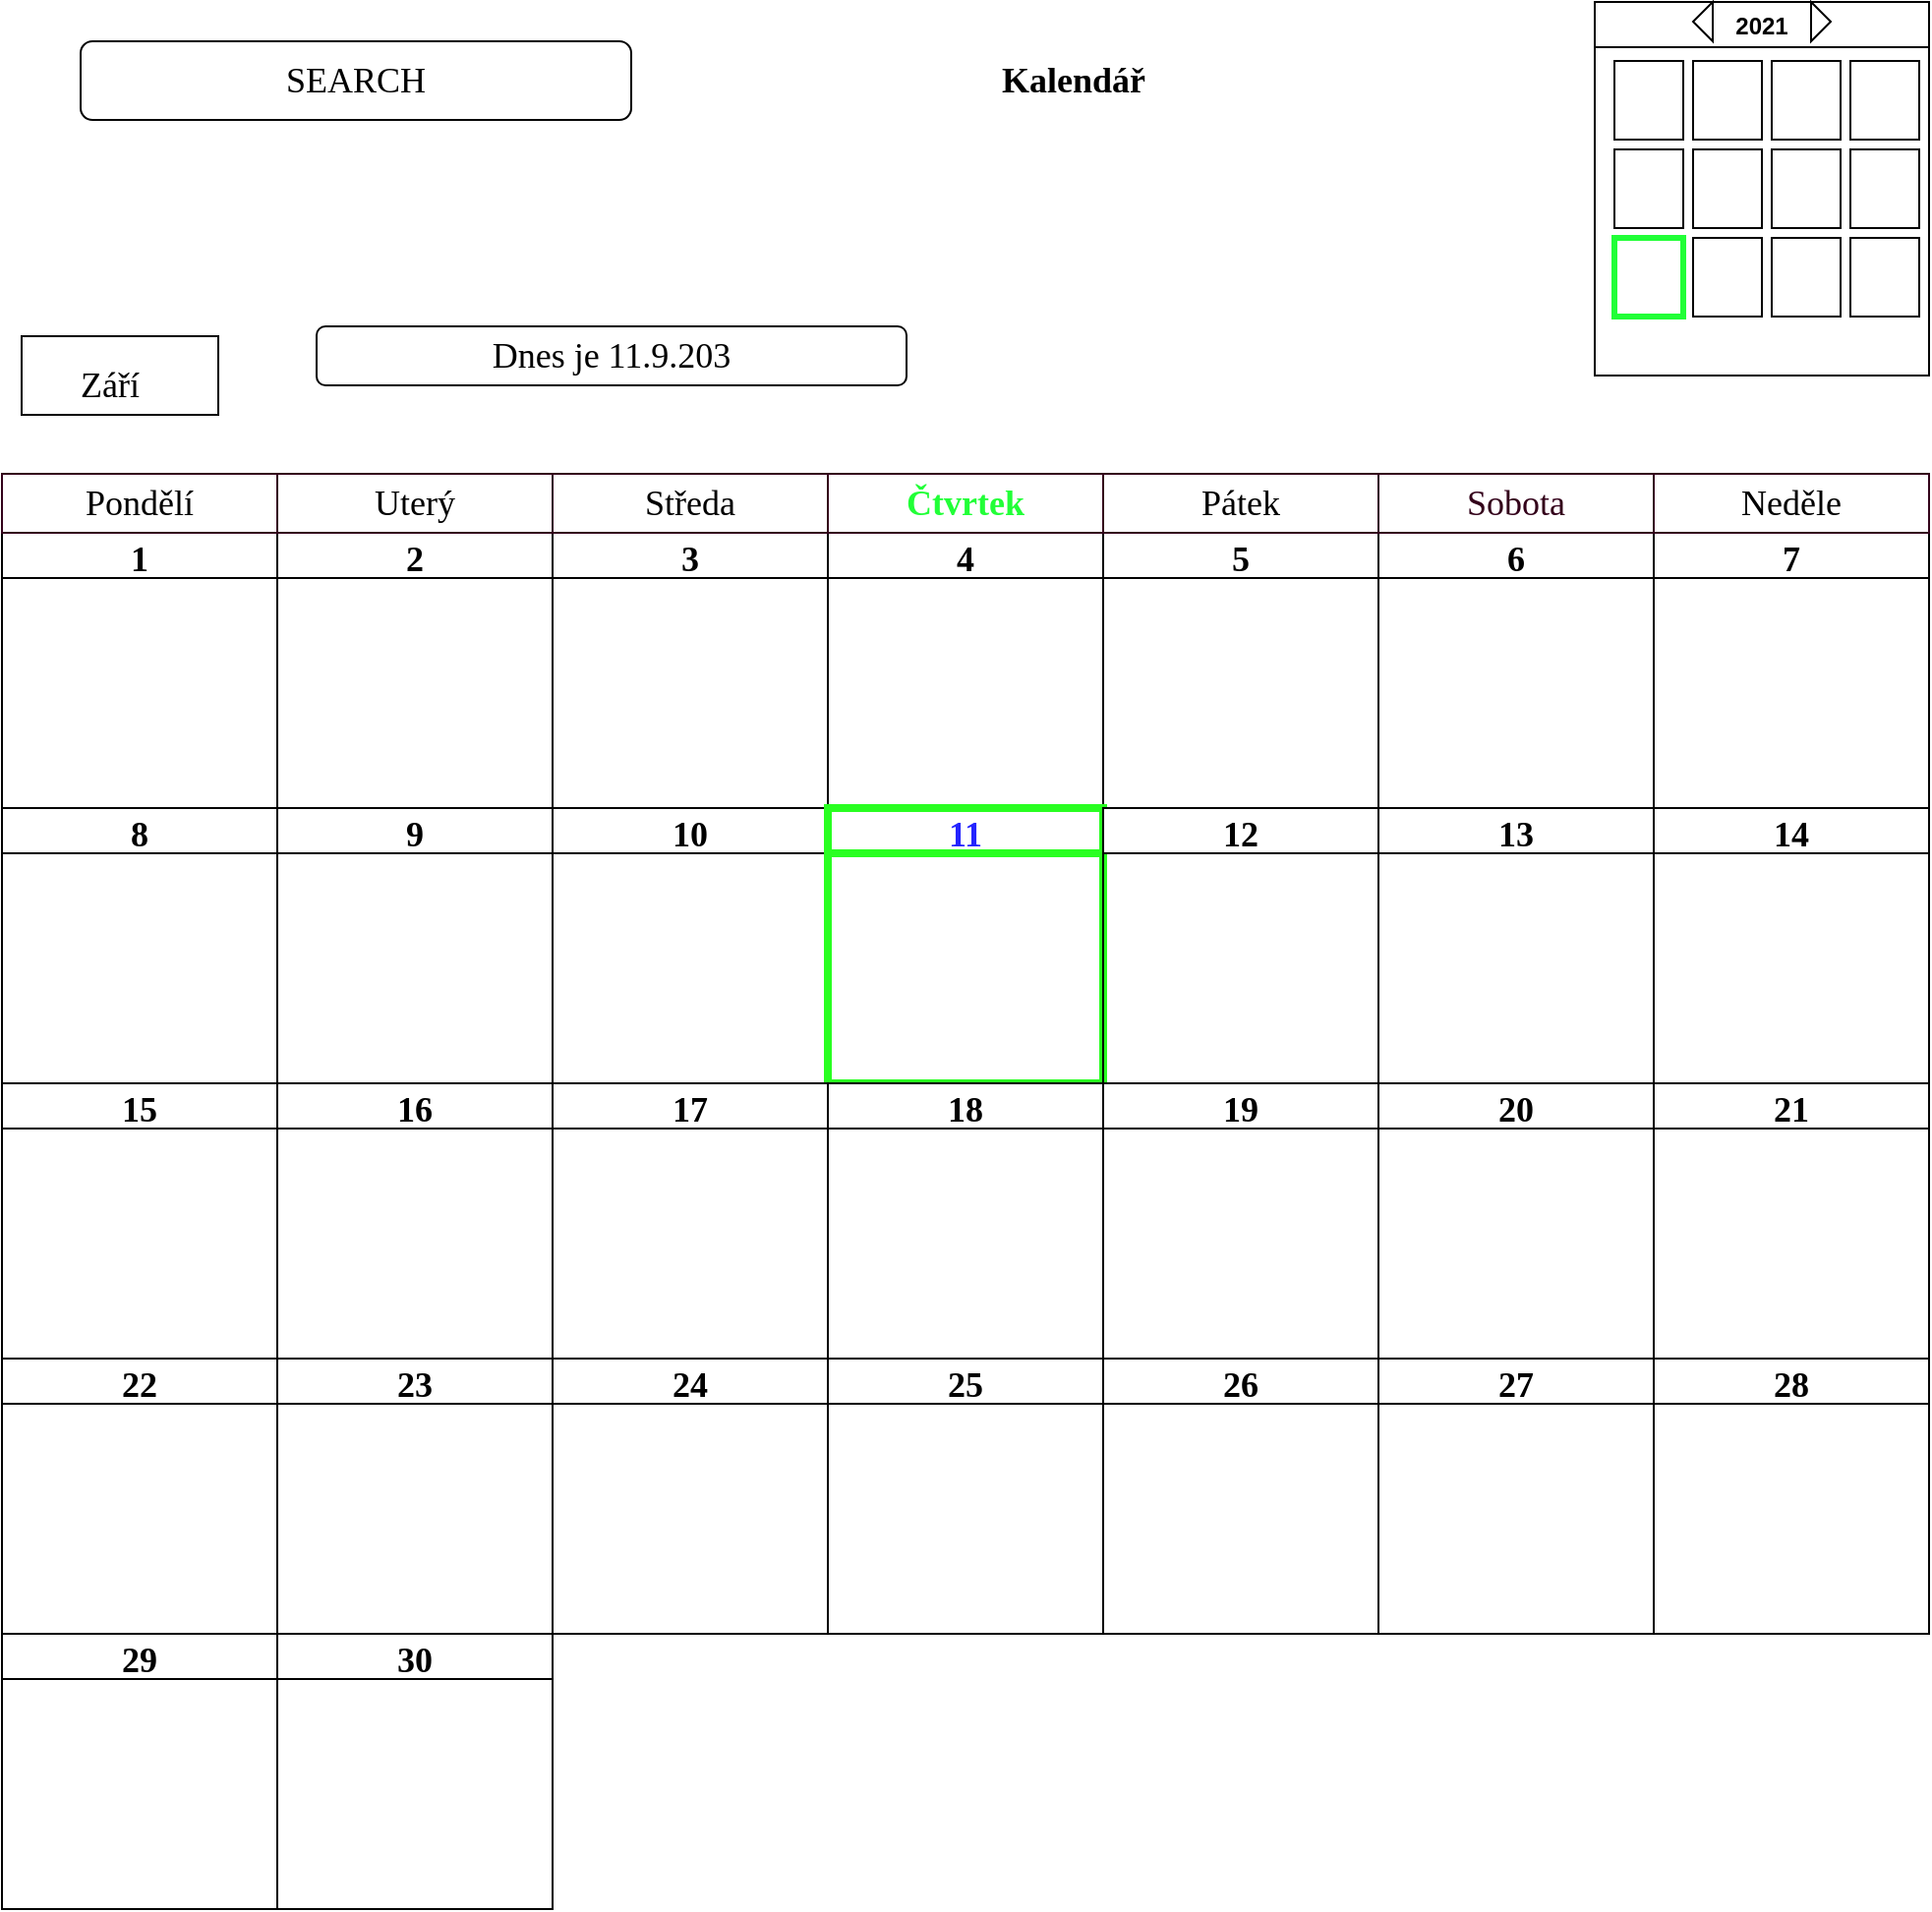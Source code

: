 <mxfile version="15.4.3" type="device"><diagram id="VfXIUoKVmUckIhpRRHXH" name="Page-1"><mxGraphModel dx="1350" dy="793" grid="1" gridSize="10" guides="1" tooltips="1" connect="1" arrows="1" fold="1" page="1" pageScale="1" pageWidth="827" pageHeight="1169" math="0" shadow="0"><root><mxCell id="0"/><mxCell id="1" parent="0"/><mxCell id="DfQgvzxQvHkNUN7d-5pw-1" value="2021" style="swimlane;" vertex="1" parent="1"><mxGeometry x="820" y="20" width="170" height="190" as="geometry"/></mxCell><mxCell id="DfQgvzxQvHkNUN7d-5pw-3" value="" style="triangle;whiteSpace=wrap;html=1;fontFamily=Georgia;fontSize=18;" vertex="1" parent="DfQgvzxQvHkNUN7d-5pw-1"><mxGeometry x="110" width="10" height="20" as="geometry"/></mxCell><mxCell id="DfQgvzxQvHkNUN7d-5pw-4" value="" style="triangle;whiteSpace=wrap;html=1;fontFamily=Georgia;fontSize=18;rotation=-180;" vertex="1" parent="DfQgvzxQvHkNUN7d-5pw-1"><mxGeometry x="50" width="10" height="20" as="geometry"/></mxCell><mxCell id="DfQgvzxQvHkNUN7d-5pw-18" value="" style="shape=partialRectangle;html=1;whiteSpace=wrap;connectable=0;fillColor=none;top=0;left=0;bottom=0;right=0;overflow=hidden;pointerEvents=1;fontFamily=Georgia;fontSize=18;" vertex="1" parent="DfQgvzxQvHkNUN7d-5pw-1"><mxGeometry y="20" width="60" height="40" as="geometry"><mxRectangle width="60" height="40" as="alternateBounds"/></mxGeometry></mxCell><mxCell id="DfQgvzxQvHkNUN7d-5pw-19" value="" style="shape=partialRectangle;html=1;whiteSpace=wrap;connectable=0;fillColor=none;top=0;left=0;bottom=0;right=0;overflow=hidden;pointerEvents=1;fontFamily=Georgia;fontSize=18;" vertex="1" parent="DfQgvzxQvHkNUN7d-5pw-1"><mxGeometry y="20" width="60" height="40" as="geometry"><mxRectangle width="60" height="40" as="alternateBounds"/></mxGeometry></mxCell><mxCell id="DfQgvzxQvHkNUN7d-5pw-20" value="" style="rounded=0;whiteSpace=wrap;html=1;fontFamily=Georgia;fontSize=18;" vertex="1" parent="DfQgvzxQvHkNUN7d-5pw-1"><mxGeometry x="10" y="30" width="35" height="40" as="geometry"/></mxCell><mxCell id="DfQgvzxQvHkNUN7d-5pw-37" value="" style="rounded=0;whiteSpace=wrap;html=1;fontFamily=Georgia;fontSize=18;" vertex="1" parent="DfQgvzxQvHkNUN7d-5pw-1"><mxGeometry x="130" y="30" width="35" height="40" as="geometry"/></mxCell><mxCell id="DfQgvzxQvHkNUN7d-5pw-36" value="" style="rounded=0;whiteSpace=wrap;html=1;fontFamily=Georgia;fontSize=18;" vertex="1" parent="DfQgvzxQvHkNUN7d-5pw-1"><mxGeometry x="90" y="30" width="35" height="40" as="geometry"/></mxCell><mxCell id="DfQgvzxQvHkNUN7d-5pw-35" value="" style="rounded=0;whiteSpace=wrap;html=1;fontFamily=Georgia;fontSize=18;" vertex="1" parent="DfQgvzxQvHkNUN7d-5pw-1"><mxGeometry x="50" y="30" width="35" height="40" as="geometry"/></mxCell><mxCell id="DfQgvzxQvHkNUN7d-5pw-41" value="" style="rounded=0;whiteSpace=wrap;html=1;fontFamily=Georgia;fontSize=18;" vertex="1" parent="DfQgvzxQvHkNUN7d-5pw-1"><mxGeometry x="130" y="75" width="35" height="40" as="geometry"/></mxCell><mxCell id="DfQgvzxQvHkNUN7d-5pw-40" value="" style="rounded=0;whiteSpace=wrap;html=1;fontFamily=Georgia;fontSize=18;" vertex="1" parent="DfQgvzxQvHkNUN7d-5pw-1"><mxGeometry x="90" y="75" width="35" height="40" as="geometry"/></mxCell><mxCell id="DfQgvzxQvHkNUN7d-5pw-39" value="" style="rounded=0;whiteSpace=wrap;html=1;fontFamily=Georgia;fontSize=18;" vertex="1" parent="DfQgvzxQvHkNUN7d-5pw-1"><mxGeometry x="130" y="120" width="35" height="40" as="geometry"/></mxCell><mxCell id="DfQgvzxQvHkNUN7d-5pw-38" value="" style="rounded=0;whiteSpace=wrap;html=1;fontFamily=Georgia;fontSize=18;" vertex="1" parent="DfQgvzxQvHkNUN7d-5pw-1"><mxGeometry x="90" y="120" width="35" height="40" as="geometry"/></mxCell><mxCell id="DfQgvzxQvHkNUN7d-5pw-43" value="" style="rounded=0;whiteSpace=wrap;html=1;fontFamily=Georgia;fontSize=18;" vertex="1" parent="DfQgvzxQvHkNUN7d-5pw-1"><mxGeometry x="50" y="75" width="35" height="40" as="geometry"/></mxCell><mxCell id="DfQgvzxQvHkNUN7d-5pw-42" value="" style="rounded=0;whiteSpace=wrap;html=1;fontFamily=Georgia;fontSize=18;" vertex="1" parent="DfQgvzxQvHkNUN7d-5pw-1"><mxGeometry x="50" y="120" width="35" height="40" as="geometry"/></mxCell><mxCell id="DfQgvzxQvHkNUN7d-5pw-45" value="" style="rounded=0;whiteSpace=wrap;html=1;fontFamily=Georgia;fontSize=18;" vertex="1" parent="DfQgvzxQvHkNUN7d-5pw-1"><mxGeometry x="10" y="75" width="35" height="40" as="geometry"/></mxCell><mxCell id="DfQgvzxQvHkNUN7d-5pw-44" value="" style="rounded=0;whiteSpace=wrap;html=1;fontFamily=Georgia;fontSize=18;strokeColor=#21FF37;strokeWidth=3;" vertex="1" parent="DfQgvzxQvHkNUN7d-5pw-1"><mxGeometry x="10" y="120" width="35" height="40" as="geometry"/></mxCell><mxCell id="DfQgvzxQvHkNUN7d-5pw-2" value="&lt;font style=&quot;font-size: 18px&quot; face=&quot;Georgia&quot;&gt;&lt;b&gt;Kalendář&lt;/b&gt;&lt;/font&gt;" style="text;html=1;strokeColor=none;fillColor=none;align=center;verticalAlign=middle;whiteSpace=wrap;rounded=0;" vertex="1" parent="1"><mxGeometry x="410" y="40" width="290" height="40" as="geometry"/></mxCell><mxCell id="DfQgvzxQvHkNUN7d-5pw-46" value="SEARCH" style="rounded=1;whiteSpace=wrap;html=1;fontFamily=Georgia;fontSize=18;" vertex="1" parent="1"><mxGeometry x="50" y="40" width="280" height="40" as="geometry"/></mxCell><mxCell id="DfQgvzxQvHkNUN7d-5pw-49" value="1" style="swimlane;fontFamily=Georgia;fontSize=18;" vertex="1" parent="1"><mxGeometry x="10" y="290" width="140" height="140" as="geometry"/></mxCell><mxCell id="DfQgvzxQvHkNUN7d-5pw-50" value="2" style="swimlane;fontFamily=Georgia;fontSize=18;" vertex="1" parent="1"><mxGeometry x="150" y="290" width="140" height="140" as="geometry"/></mxCell><mxCell id="DfQgvzxQvHkNUN7d-5pw-51" value="3" style="swimlane;fontFamily=Georgia;fontSize=18;" vertex="1" parent="1"><mxGeometry x="290" y="290" width="140" height="140" as="geometry"/></mxCell><mxCell id="DfQgvzxQvHkNUN7d-5pw-52" value="4" style="swimlane;fontFamily=Georgia;fontSize=18;startSize=23;" vertex="1" parent="1"><mxGeometry x="430" y="290" width="140" height="140" as="geometry"/></mxCell><mxCell id="DfQgvzxQvHkNUN7d-5pw-53" value="5" style="swimlane;fontFamily=Georgia;fontSize=18;startSize=23;" vertex="1" parent="1"><mxGeometry x="570" y="290" width="140" height="140" as="geometry"/></mxCell><mxCell id="DfQgvzxQvHkNUN7d-5pw-69" value="7" style="swimlane;fontFamily=Georgia;fontSize=18;" vertex="1" parent="1"><mxGeometry x="850" y="290" width="140" height="140" as="geometry"/></mxCell><mxCell id="DfQgvzxQvHkNUN7d-5pw-70" value="6" style="swimlane;fontFamily=Georgia;fontSize=18;startSize=23;" vertex="1" parent="1"><mxGeometry x="710" y="290" width="140" height="140" as="geometry"/></mxCell><mxCell id="DfQgvzxQvHkNUN7d-5pw-71" value="8" style="swimlane;fontFamily=Georgia;fontSize=18;startSize=23;" vertex="1" parent="1"><mxGeometry x="10" y="430" width="140" height="140" as="geometry"/></mxCell><mxCell id="DfQgvzxQvHkNUN7d-5pw-72" value="9" style="swimlane;fontFamily=Georgia;fontSize=18;" vertex="1" parent="1"><mxGeometry x="150" y="430" width="140" height="140" as="geometry"/></mxCell><mxCell id="DfQgvzxQvHkNUN7d-5pw-73" value="10" style="swimlane;fontFamily=Georgia;fontSize=18;" vertex="1" parent="1"><mxGeometry x="290" y="430" width="140" height="140" as="geometry"/></mxCell><mxCell id="DfQgvzxQvHkNUN7d-5pw-74" value="11" style="swimlane;fontFamily=Georgia;fontSize=18;fontColor=#2424FF;startSize=23;strokeColor=#29FF21;strokeWidth=4;" vertex="1" parent="1"><mxGeometry x="430" y="430" width="140" height="140" as="geometry"/></mxCell><mxCell id="DfQgvzxQvHkNUN7d-5pw-75" value="12" style="swimlane;fontFamily=Georgia;fontSize=18;" vertex="1" parent="1"><mxGeometry x="570" y="430" width="140" height="140" as="geometry"/></mxCell><mxCell id="DfQgvzxQvHkNUN7d-5pw-76" value="14" style="swimlane;fontFamily=Georgia;fontSize=18;" vertex="1" parent="1"><mxGeometry x="850" y="430" width="140" height="140" as="geometry"/></mxCell><mxCell id="DfQgvzxQvHkNUN7d-5pw-77" value="13" style="swimlane;fontFamily=Georgia;fontSize=18;" vertex="1" parent="1"><mxGeometry x="710" y="430" width="140" height="140" as="geometry"/></mxCell><mxCell id="DfQgvzxQvHkNUN7d-5pw-78" value="15" style="swimlane;fontFamily=Georgia;fontSize=18;" vertex="1" parent="1"><mxGeometry x="10" y="570" width="140" height="140" as="geometry"/></mxCell><mxCell id="DfQgvzxQvHkNUN7d-5pw-79" value="16" style="swimlane;fontFamily=Georgia;fontSize=18;" vertex="1" parent="1"><mxGeometry x="150" y="570" width="140" height="140" as="geometry"/></mxCell><mxCell id="DfQgvzxQvHkNUN7d-5pw-80" value="17" style="swimlane;fontFamily=Georgia;fontSize=18;" vertex="1" parent="1"><mxGeometry x="290" y="570" width="140" height="140" as="geometry"/></mxCell><mxCell id="DfQgvzxQvHkNUN7d-5pw-81" value="18" style="swimlane;fontFamily=Georgia;fontSize=18;" vertex="1" parent="1"><mxGeometry x="430" y="570" width="140" height="140" as="geometry"/></mxCell><mxCell id="DfQgvzxQvHkNUN7d-5pw-82" value="19" style="swimlane;fontFamily=Georgia;fontSize=18;" vertex="1" parent="1"><mxGeometry x="570" y="570" width="140" height="140" as="geometry"/></mxCell><mxCell id="DfQgvzxQvHkNUN7d-5pw-83" value="21" style="swimlane;fontFamily=Georgia;fontSize=18;" vertex="1" parent="1"><mxGeometry x="850" y="570" width="140" height="140" as="geometry"/></mxCell><mxCell id="DfQgvzxQvHkNUN7d-5pw-84" value="20" style="swimlane;fontFamily=Georgia;fontSize=18;" vertex="1" parent="1"><mxGeometry x="710" y="570" width="140" height="140" as="geometry"/></mxCell><mxCell id="DfQgvzxQvHkNUN7d-5pw-85" value="22" style="swimlane;fontFamily=Georgia;fontSize=18;" vertex="1" parent="1"><mxGeometry x="10" y="710" width="140" height="140" as="geometry"/></mxCell><mxCell id="DfQgvzxQvHkNUN7d-5pw-86" value="23" style="swimlane;fontFamily=Georgia;fontSize=18;" vertex="1" parent="1"><mxGeometry x="150" y="710" width="140" height="140" as="geometry"/></mxCell><mxCell id="DfQgvzxQvHkNUN7d-5pw-87" value="24" style="swimlane;fontFamily=Georgia;fontSize=18;" vertex="1" parent="1"><mxGeometry x="290" y="710" width="140" height="140" as="geometry"/></mxCell><mxCell id="DfQgvzxQvHkNUN7d-5pw-88" value="25" style="swimlane;fontFamily=Georgia;fontSize=18;" vertex="1" parent="1"><mxGeometry x="430" y="710" width="140" height="140" as="geometry"/></mxCell><mxCell id="DfQgvzxQvHkNUN7d-5pw-89" value="26" style="swimlane;fontFamily=Georgia;fontSize=18;" vertex="1" parent="1"><mxGeometry x="570" y="710" width="140" height="140" as="geometry"/></mxCell><mxCell id="DfQgvzxQvHkNUN7d-5pw-90" value="28" style="swimlane;fontFamily=Georgia;fontSize=18;" vertex="1" parent="1"><mxGeometry x="850" y="710" width="140" height="140" as="geometry"/></mxCell><mxCell id="DfQgvzxQvHkNUN7d-5pw-91" value="27" style="swimlane;fontFamily=Georgia;fontSize=18;startSize=23;" vertex="1" parent="1"><mxGeometry x="710" y="710" width="140" height="140" as="geometry"/></mxCell><mxCell id="DfQgvzxQvHkNUN7d-5pw-92" value="29" style="swimlane;fontFamily=Georgia;fontSize=18;" vertex="1" parent="1"><mxGeometry x="10" y="850" width="140" height="140" as="geometry"/></mxCell><mxCell id="DfQgvzxQvHkNUN7d-5pw-93" value="30" style="swimlane;fontFamily=Georgia;fontSize=18;" vertex="1" parent="1"><mxGeometry x="150" y="850" width="140" height="140" as="geometry"/></mxCell><mxCell id="DfQgvzxQvHkNUN7d-5pw-99" value="" style="rounded=0;whiteSpace=wrap;html=1;fontFamily=Georgia;fontSize=18;" vertex="1" parent="1"><mxGeometry x="20" y="190" width="100" height="40" as="geometry"/></mxCell><mxCell id="DfQgvzxQvHkNUN7d-5pw-100" value="Září" style="text;html=1;strokeColor=none;fillColor=none;align=center;verticalAlign=middle;whiteSpace=wrap;rounded=0;fontFamily=Georgia;fontSize=18;" vertex="1" parent="1"><mxGeometry x="10" y="190" width="110" height="50" as="geometry"/></mxCell><mxCell id="DfQgvzxQvHkNUN7d-5pw-102" value="Dnes je 11.9.203" style="rounded=1;whiteSpace=wrap;html=1;fontFamily=Georgia;fontSize=18;" vertex="1" parent="1"><mxGeometry x="170" y="185" width="300" height="30" as="geometry"/></mxCell><mxCell id="DfQgvzxQvHkNUN7d-5pw-103" value="&lt;font color=&quot;#000000&quot;&gt;Pondělí&lt;/font&gt;" style="rounded=0;whiteSpace=wrap;html=1;fontFamily=Georgia;fontSize=18;fontColor=#2EFF1F;strokeColor=#33001A;strokeWidth=1;" vertex="1" parent="1"><mxGeometry x="10" y="260" width="140" height="30" as="geometry"/></mxCell><mxCell id="DfQgvzxQvHkNUN7d-5pw-104" value="Uterý" style="rounded=0;whiteSpace=wrap;html=1;fontFamily=Georgia;fontSize=18;fontColor=#000000;strokeColor=#33001A;strokeWidth=1;" vertex="1" parent="1"><mxGeometry x="150" y="260" width="140" height="30" as="geometry"/></mxCell><mxCell id="DfQgvzxQvHkNUN7d-5pw-105" value="Středa" style="rounded=0;whiteSpace=wrap;html=1;fontFamily=Georgia;fontSize=18;fontColor=#000000;strokeColor=#33001A;strokeWidth=1;" vertex="1" parent="1"><mxGeometry x="290" y="260" width="140" height="30" as="geometry"/></mxCell><mxCell id="DfQgvzxQvHkNUN7d-5pw-106" value="&lt;font color=&quot;#21FF37&quot;&gt;&lt;b&gt;Čtvrtek&lt;/b&gt;&lt;/font&gt;" style="rounded=0;whiteSpace=wrap;html=1;fontFamily=Georgia;fontSize=18;fontColor=#000000;strokeColor=#33001A;strokeWidth=1;" vertex="1" parent="1"><mxGeometry x="430" y="260" width="140" height="30" as="geometry"/></mxCell><mxCell id="DfQgvzxQvHkNUN7d-5pw-107" value="Pátek" style="rounded=0;whiteSpace=wrap;html=1;fontFamily=Georgia;fontSize=18;fontColor=#000000;strokeColor=#33001A;strokeWidth=1;" vertex="1" parent="1"><mxGeometry x="570" y="260" width="140" height="30" as="geometry"/></mxCell><mxCell id="DfQgvzxQvHkNUN7d-5pw-108" value="Sobota" style="rounded=0;whiteSpace=wrap;html=1;fontFamily=Georgia;fontSize=18;fontColor=#33001A;strokeColor=#33001A;strokeWidth=1;" vertex="1" parent="1"><mxGeometry x="710" y="260" width="140" height="30" as="geometry"/></mxCell><mxCell id="DfQgvzxQvHkNUN7d-5pw-109" value="Neděle" style="rounded=0;whiteSpace=wrap;html=1;fontFamily=Georgia;fontSize=18;fontColor=#000000;strokeColor=#33001A;strokeWidth=1;" vertex="1" parent="1"><mxGeometry x="850" y="260" width="140" height="30" as="geometry"/></mxCell></root></mxGraphModel></diagram></mxfile>
